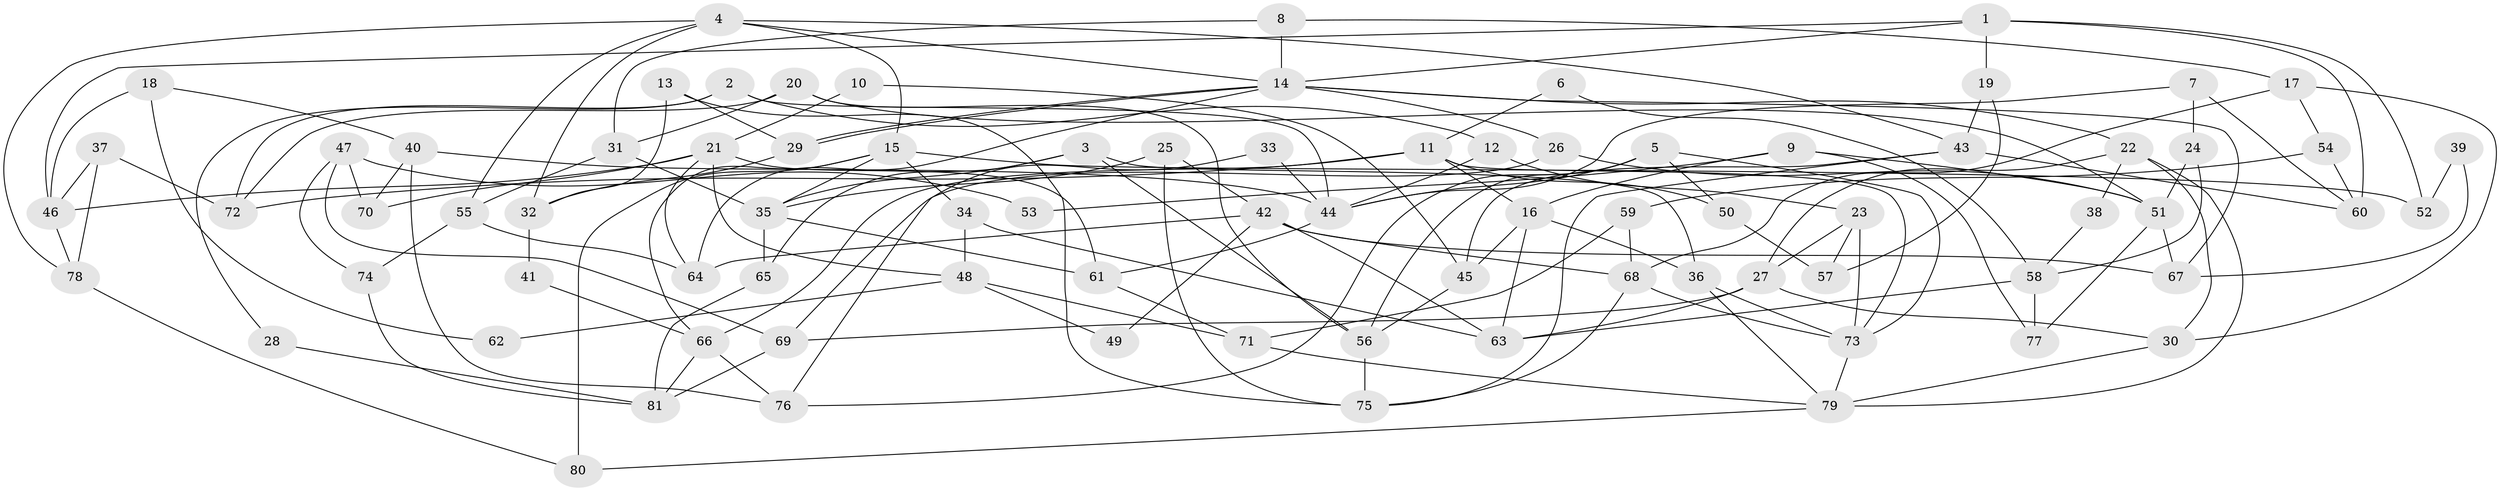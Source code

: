 // coarse degree distribution, {5: 0.24489795918367346, 11: 0.02040816326530612, 4: 0.22448979591836735, 6: 0.14285714285714285, 2: 0.12244897959183673, 3: 0.10204081632653061, 7: 0.08163265306122448, 8: 0.061224489795918366}
// Generated by graph-tools (version 1.1) at 2025/37/03/04/25 23:37:08]
// undirected, 81 vertices, 162 edges
graph export_dot {
  node [color=gray90,style=filled];
  1;
  2;
  3;
  4;
  5;
  6;
  7;
  8;
  9;
  10;
  11;
  12;
  13;
  14;
  15;
  16;
  17;
  18;
  19;
  20;
  21;
  22;
  23;
  24;
  25;
  26;
  27;
  28;
  29;
  30;
  31;
  32;
  33;
  34;
  35;
  36;
  37;
  38;
  39;
  40;
  41;
  42;
  43;
  44;
  45;
  46;
  47;
  48;
  49;
  50;
  51;
  52;
  53;
  54;
  55;
  56;
  57;
  58;
  59;
  60;
  61;
  62;
  63;
  64;
  65;
  66;
  67;
  68;
  69;
  70;
  71;
  72;
  73;
  74;
  75;
  76;
  77;
  78;
  79;
  80;
  81;
  1 -- 14;
  1 -- 46;
  1 -- 19;
  1 -- 52;
  1 -- 60;
  2 -- 12;
  2 -- 72;
  2 -- 28;
  2 -- 44;
  3 -- 35;
  3 -- 56;
  3 -- 36;
  3 -- 65;
  4 -- 55;
  4 -- 14;
  4 -- 15;
  4 -- 32;
  4 -- 43;
  4 -- 78;
  5 -- 56;
  5 -- 73;
  5 -- 44;
  5 -- 50;
  5 -- 76;
  6 -- 11;
  6 -- 58;
  7 -- 60;
  7 -- 44;
  7 -- 24;
  8 -- 31;
  8 -- 17;
  8 -- 14;
  9 -- 16;
  9 -- 51;
  9 -- 53;
  9 -- 77;
  10 -- 45;
  10 -- 21;
  11 -- 16;
  11 -- 73;
  11 -- 50;
  11 -- 66;
  11 -- 72;
  12 -- 44;
  12 -- 23;
  13 -- 32;
  13 -- 75;
  13 -- 29;
  14 -- 29;
  14 -- 29;
  14 -- 22;
  14 -- 26;
  14 -- 64;
  14 -- 67;
  15 -- 80;
  15 -- 34;
  15 -- 35;
  15 -- 52;
  15 -- 66;
  16 -- 36;
  16 -- 63;
  16 -- 45;
  17 -- 68;
  17 -- 54;
  17 -- 30;
  18 -- 46;
  18 -- 40;
  18 -- 62;
  19 -- 57;
  19 -- 43;
  20 -- 51;
  20 -- 56;
  20 -- 31;
  20 -- 72;
  21 -- 48;
  21 -- 70;
  21 -- 46;
  21 -- 61;
  21 -- 64;
  22 -- 27;
  22 -- 30;
  22 -- 38;
  22 -- 79;
  23 -- 73;
  23 -- 27;
  23 -- 57;
  24 -- 51;
  24 -- 58;
  25 -- 35;
  25 -- 75;
  25 -- 42;
  26 -- 51;
  26 -- 69;
  27 -- 30;
  27 -- 69;
  27 -- 63;
  28 -- 81;
  29 -- 32;
  30 -- 79;
  31 -- 35;
  31 -- 55;
  32 -- 41;
  33 -- 44;
  33 -- 76;
  34 -- 63;
  34 -- 48;
  35 -- 61;
  35 -- 65;
  36 -- 79;
  36 -- 73;
  37 -- 72;
  37 -- 46;
  37 -- 78;
  38 -- 58;
  39 -- 67;
  39 -- 52;
  40 -- 44;
  40 -- 76;
  40 -- 70;
  41 -- 66;
  42 -- 64;
  42 -- 49;
  42 -- 63;
  42 -- 67;
  42 -- 68;
  43 -- 45;
  43 -- 60;
  43 -- 75;
  44 -- 61;
  45 -- 56;
  46 -- 78;
  47 -- 69;
  47 -- 74;
  47 -- 53;
  47 -- 70;
  48 -- 71;
  48 -- 49;
  48 -- 62;
  50 -- 57;
  51 -- 77;
  51 -- 67;
  54 -- 60;
  54 -- 59;
  55 -- 64;
  55 -- 74;
  56 -- 75;
  58 -- 63;
  58 -- 77;
  59 -- 68;
  59 -- 71;
  61 -- 71;
  65 -- 81;
  66 -- 76;
  66 -- 81;
  68 -- 73;
  68 -- 75;
  69 -- 81;
  71 -- 79;
  73 -- 79;
  74 -- 81;
  78 -- 80;
  79 -- 80;
}
